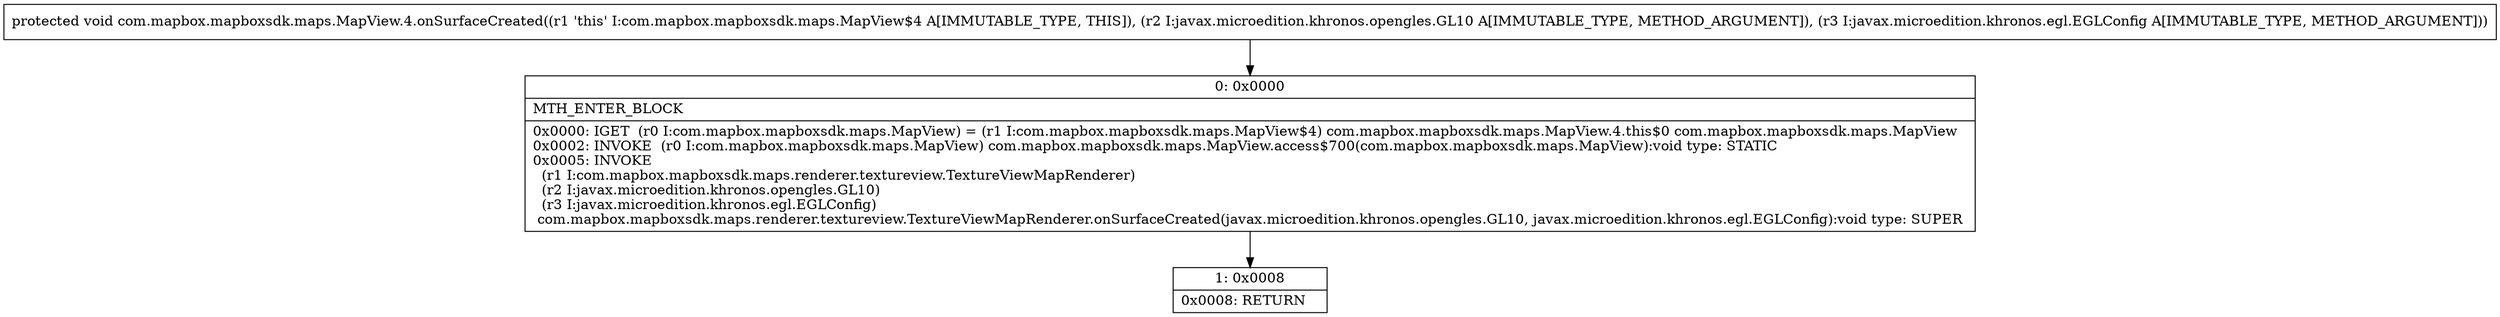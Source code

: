 digraph "CFG forcom.mapbox.mapboxsdk.maps.MapView.4.onSurfaceCreated(Ljavax\/microedition\/khronos\/opengles\/GL10;Ljavax\/microedition\/khronos\/egl\/EGLConfig;)V" {
Node_0 [shape=record,label="{0\:\ 0x0000|MTH_ENTER_BLOCK\l|0x0000: IGET  (r0 I:com.mapbox.mapboxsdk.maps.MapView) = (r1 I:com.mapbox.mapboxsdk.maps.MapView$4) com.mapbox.mapboxsdk.maps.MapView.4.this$0 com.mapbox.mapboxsdk.maps.MapView \l0x0002: INVOKE  (r0 I:com.mapbox.mapboxsdk.maps.MapView) com.mapbox.mapboxsdk.maps.MapView.access$700(com.mapbox.mapboxsdk.maps.MapView):void type: STATIC \l0x0005: INVOKE  \l  (r1 I:com.mapbox.mapboxsdk.maps.renderer.textureview.TextureViewMapRenderer)\l  (r2 I:javax.microedition.khronos.opengles.GL10)\l  (r3 I:javax.microedition.khronos.egl.EGLConfig)\l com.mapbox.mapboxsdk.maps.renderer.textureview.TextureViewMapRenderer.onSurfaceCreated(javax.microedition.khronos.opengles.GL10, javax.microedition.khronos.egl.EGLConfig):void type: SUPER \l}"];
Node_1 [shape=record,label="{1\:\ 0x0008|0x0008: RETURN   \l}"];
MethodNode[shape=record,label="{protected void com.mapbox.mapboxsdk.maps.MapView.4.onSurfaceCreated((r1 'this' I:com.mapbox.mapboxsdk.maps.MapView$4 A[IMMUTABLE_TYPE, THIS]), (r2 I:javax.microedition.khronos.opengles.GL10 A[IMMUTABLE_TYPE, METHOD_ARGUMENT]), (r3 I:javax.microedition.khronos.egl.EGLConfig A[IMMUTABLE_TYPE, METHOD_ARGUMENT])) }"];
MethodNode -> Node_0;
Node_0 -> Node_1;
}

